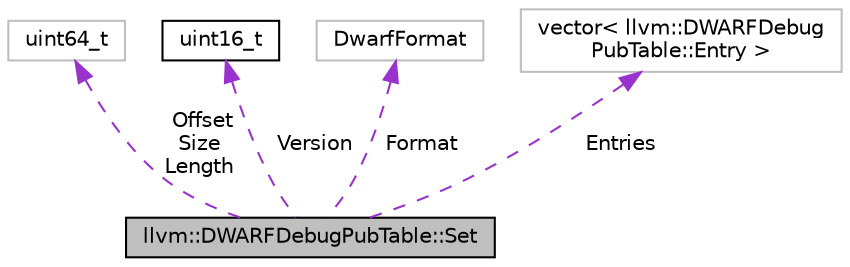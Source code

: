 digraph "llvm::DWARFDebugPubTable::Set"
{
 // LATEX_PDF_SIZE
  bgcolor="transparent";
  edge [fontname="Helvetica",fontsize="10",labelfontname="Helvetica",labelfontsize="10"];
  node [fontname="Helvetica",fontsize="10",shape=record];
  Node1 [label="llvm::DWARFDebugPubTable::Set",height=0.2,width=0.4,color="black", fillcolor="grey75", style="filled", fontcolor="black",tooltip="Each table consists of sets of variable length entries."];
  Node2 -> Node1 [dir="back",color="darkorchid3",fontsize="10",style="dashed",label=" Offset\nSize\nLength" ,fontname="Helvetica"];
  Node2 [label="uint64_t",height=0.2,width=0.4,color="grey75",tooltip=" "];
  Node3 -> Node1 [dir="back",color="darkorchid3",fontsize="10",style="dashed",label=" Version" ,fontname="Helvetica"];
  Node3 [label="uint16_t",height=0.2,width=0.4,color="black",URL="$classuint16__t.html",tooltip=" "];
  Node4 -> Node1 [dir="back",color="darkorchid3",fontsize="10",style="dashed",label=" Format" ,fontname="Helvetica"];
  Node4 [label="DwarfFormat",height=0.2,width=0.4,color="grey75",tooltip=" "];
  Node5 -> Node1 [dir="back",color="darkorchid3",fontsize="10",style="dashed",label=" Entries" ,fontname="Helvetica"];
  Node5 [label="vector\< llvm::DWARFDebug\lPubTable::Entry \>",height=0.2,width=0.4,color="grey75",tooltip=" "];
}
